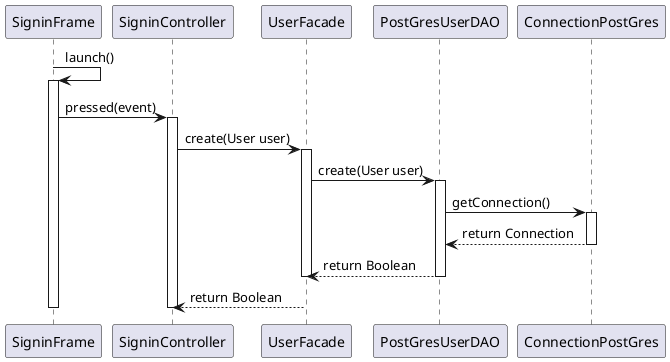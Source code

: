 
@startuml signin

SigninFrame -> SigninFrame : launch()
activate SigninFrame

SigninFrame -> SigninController: pressed(event)
activate SigninController

SigninController -> UserFacade: create(User user)
activate UserFacade

UserFacade -> PostGresUserDAO : create(User user)
activate PostGresUserDAO

PostGresUserDAO -> ConnectionPostGres : getConnection()
activate ConnectionPostGres
ConnectionPostGres --> PostGresUserDAO : return Connection
deactivate ConnectionPostGres
PostGresUserDAO --> UserFacade : return Boolean
deactivate PostGresUserDAO
deactivate UserFacade

UserFacade --> SigninController : return Boolean
deactivate SigninController
deactivate SigninFrame

@enduml
